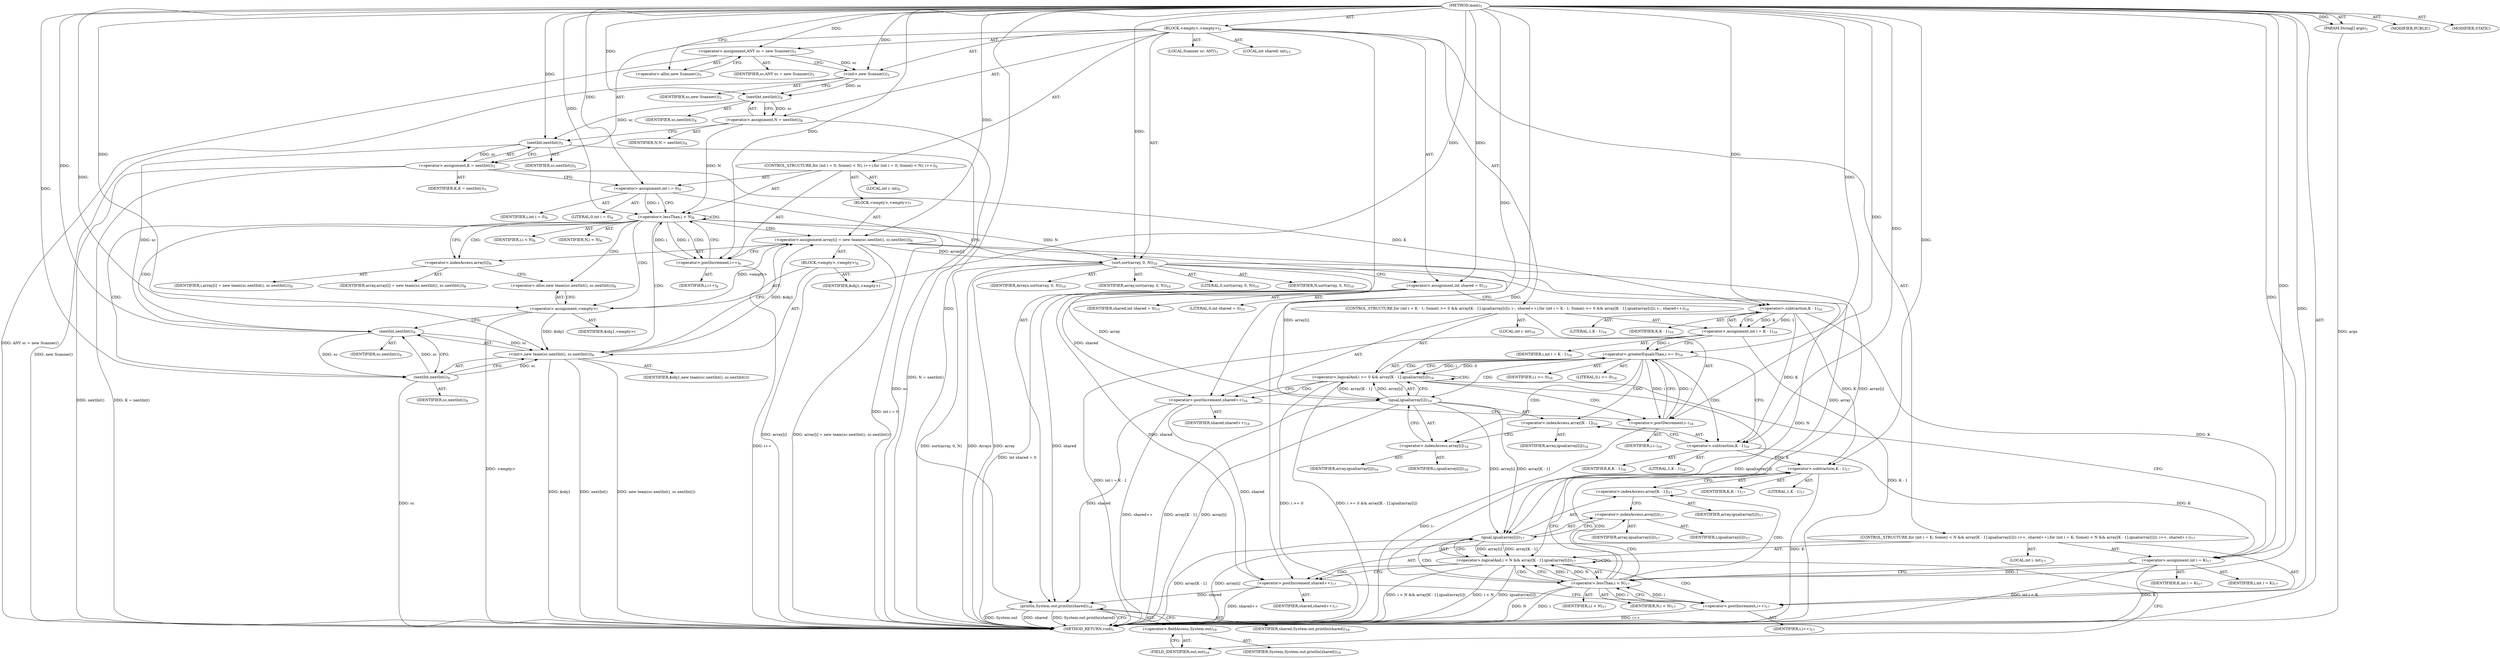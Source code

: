 digraph "main" {  
"19" [label = <(METHOD,main)<SUB>1</SUB>> ]
"20" [label = <(PARAM,String[] args)<SUB>1</SUB>> ]
"21" [label = <(BLOCK,&lt;empty&gt;,&lt;empty&gt;)<SUB>2</SUB>> ]
"4" [label = <(LOCAL,Scanner sc: ANY)<SUB>3</SUB>> ]
"22" [label = <(&lt;operator&gt;.assignment,ANY sc = new Scanner())<SUB>3</SUB>> ]
"23" [label = <(IDENTIFIER,sc,ANY sc = new Scanner())<SUB>3</SUB>> ]
"24" [label = <(&lt;operator&gt;.alloc,new Scanner())<SUB>3</SUB>> ]
"25" [label = <(&lt;init&gt;,new Scanner())<SUB>3</SUB>> ]
"3" [label = <(IDENTIFIER,sc,new Scanner())<SUB>3</SUB>> ]
"26" [label = <(&lt;operator&gt;.assignment,N = nextInt())<SUB>4</SUB>> ]
"27" [label = <(IDENTIFIER,N,N = nextInt())<SUB>4</SUB>> ]
"28" [label = <(nextInt,nextInt())<SUB>4</SUB>> ]
"29" [label = <(IDENTIFIER,sc,nextInt())<SUB>4</SUB>> ]
"30" [label = <(&lt;operator&gt;.assignment,K = nextInt())<SUB>5</SUB>> ]
"31" [label = <(IDENTIFIER,K,K = nextInt())<SUB>5</SUB>> ]
"32" [label = <(nextInt,nextInt())<SUB>5</SUB>> ]
"33" [label = <(IDENTIFIER,sc,nextInt())<SUB>5</SUB>> ]
"34" [label = <(CONTROL_STRUCTURE,for (int i = 0; Some(i &lt; N); i++),for (int i = 0; Some(i &lt; N); i++))<SUB>6</SUB>> ]
"35" [label = <(LOCAL,int i: int)<SUB>6</SUB>> ]
"36" [label = <(&lt;operator&gt;.assignment,int i = 0)<SUB>6</SUB>> ]
"37" [label = <(IDENTIFIER,i,int i = 0)<SUB>6</SUB>> ]
"38" [label = <(LITERAL,0,int i = 0)<SUB>6</SUB>> ]
"39" [label = <(&lt;operator&gt;.lessThan,i &lt; N)<SUB>6</SUB>> ]
"40" [label = <(IDENTIFIER,i,i &lt; N)<SUB>6</SUB>> ]
"41" [label = <(IDENTIFIER,N,i &lt; N)<SUB>6</SUB>> ]
"42" [label = <(&lt;operator&gt;.postIncrement,i++)<SUB>6</SUB>> ]
"43" [label = <(IDENTIFIER,i,i++)<SUB>6</SUB>> ]
"44" [label = <(BLOCK,&lt;empty&gt;,&lt;empty&gt;)<SUB>7</SUB>> ]
"45" [label = <(&lt;operator&gt;.assignment,array[i] = new team(sc.nextInt(), sc.nextInt()))<SUB>8</SUB>> ]
"46" [label = <(&lt;operator&gt;.indexAccess,array[i])<SUB>8</SUB>> ]
"47" [label = <(IDENTIFIER,array,array[i] = new team(sc.nextInt(), sc.nextInt()))<SUB>8</SUB>> ]
"48" [label = <(IDENTIFIER,i,array[i] = new team(sc.nextInt(), sc.nextInt()))<SUB>8</SUB>> ]
"49" [label = <(BLOCK,&lt;empty&gt;,&lt;empty&gt;)<SUB>8</SUB>> ]
"50" [label = <(&lt;operator&gt;.assignment,&lt;empty&gt;)> ]
"51" [label = <(IDENTIFIER,$obj1,&lt;empty&gt;)> ]
"52" [label = <(&lt;operator&gt;.alloc,new team(sc.nextInt(), sc.nextInt()))<SUB>8</SUB>> ]
"53" [label = <(&lt;init&gt;,new team(sc.nextInt(), sc.nextInt()))<SUB>8</SUB>> ]
"54" [label = <(IDENTIFIER,$obj1,new team(sc.nextInt(), sc.nextInt()))> ]
"55" [label = <(nextInt,nextInt())<SUB>8</SUB>> ]
"56" [label = <(IDENTIFIER,sc,nextInt())<SUB>8</SUB>> ]
"57" [label = <(nextInt,nextInt())<SUB>8</SUB>> ]
"58" [label = <(IDENTIFIER,sc,nextInt())<SUB>8</SUB>> ]
"59" [label = <(IDENTIFIER,$obj1,&lt;empty&gt;)> ]
"60" [label = <(sort,sort(array, 0, N))<SUB>10</SUB>> ]
"61" [label = <(IDENTIFIER,Arrays,sort(array, 0, N))<SUB>10</SUB>> ]
"62" [label = <(IDENTIFIER,array,sort(array, 0, N))<SUB>10</SUB>> ]
"63" [label = <(LITERAL,0,sort(array, 0, N))<SUB>10</SUB>> ]
"64" [label = <(IDENTIFIER,N,sort(array, 0, N))<SUB>10</SUB>> ]
"65" [label = <(LOCAL,int shared: int)<SUB>15</SUB>> ]
"66" [label = <(&lt;operator&gt;.assignment,int shared = 0)<SUB>15</SUB>> ]
"67" [label = <(IDENTIFIER,shared,int shared = 0)<SUB>15</SUB>> ]
"68" [label = <(LITERAL,0,int shared = 0)<SUB>15</SUB>> ]
"69" [label = <(CONTROL_STRUCTURE,for (int i = K - 1; Some(i &gt;= 0 &amp;&amp; array[K - 1].igual(array[i])); i--, shared++),for (int i = K - 1; Some(i &gt;= 0 &amp;&amp; array[K - 1].igual(array[i])); i--, shared++))<SUB>16</SUB>> ]
"70" [label = <(LOCAL,int i: int)<SUB>16</SUB>> ]
"71" [label = <(&lt;operator&gt;.assignment,int i = K - 1)<SUB>16</SUB>> ]
"72" [label = <(IDENTIFIER,i,int i = K - 1)<SUB>16</SUB>> ]
"73" [label = <(&lt;operator&gt;.subtraction,K - 1)<SUB>16</SUB>> ]
"74" [label = <(IDENTIFIER,K,K - 1)<SUB>16</SUB>> ]
"75" [label = <(LITERAL,1,K - 1)<SUB>16</SUB>> ]
"76" [label = <(&lt;operator&gt;.logicalAnd,i &gt;= 0 &amp;&amp; array[K - 1].igual(array[i]))<SUB>16</SUB>> ]
"77" [label = <(&lt;operator&gt;.greaterEqualsThan,i &gt;= 0)<SUB>16</SUB>> ]
"78" [label = <(IDENTIFIER,i,i &gt;= 0)<SUB>16</SUB>> ]
"79" [label = <(LITERAL,0,i &gt;= 0)<SUB>16</SUB>> ]
"80" [label = <(igual,igual(array[i]))<SUB>16</SUB>> ]
"81" [label = <(&lt;operator&gt;.indexAccess,array[K - 1])<SUB>16</SUB>> ]
"82" [label = <(IDENTIFIER,array,igual(array[i]))<SUB>16</SUB>> ]
"83" [label = <(&lt;operator&gt;.subtraction,K - 1)<SUB>16</SUB>> ]
"84" [label = <(IDENTIFIER,K,K - 1)<SUB>16</SUB>> ]
"85" [label = <(LITERAL,1,K - 1)<SUB>16</SUB>> ]
"86" [label = <(&lt;operator&gt;.indexAccess,array[i])<SUB>16</SUB>> ]
"87" [label = <(IDENTIFIER,array,igual(array[i]))<SUB>16</SUB>> ]
"88" [label = <(IDENTIFIER,i,igual(array[i]))<SUB>16</SUB>> ]
"89" [label = <(&lt;operator&gt;.postDecrement,i--)<SUB>16</SUB>> ]
"90" [label = <(IDENTIFIER,i,i--)<SUB>16</SUB>> ]
"91" [label = <(&lt;operator&gt;.postIncrement,shared++)<SUB>16</SUB>> ]
"92" [label = <(IDENTIFIER,shared,shared++)<SUB>16</SUB>> ]
"93" [label = <(CONTROL_STRUCTURE,for (int i = K; Some(i &lt; N &amp;&amp; array[K - 1].igual(array[i])); i++, shared++),for (int i = K; Some(i &lt; N &amp;&amp; array[K - 1].igual(array[i])); i++, shared++))<SUB>17</SUB>> ]
"94" [label = <(LOCAL,int i: int)<SUB>17</SUB>> ]
"95" [label = <(&lt;operator&gt;.assignment,int i = K)<SUB>17</SUB>> ]
"96" [label = <(IDENTIFIER,i,int i = K)<SUB>17</SUB>> ]
"97" [label = <(IDENTIFIER,K,int i = K)<SUB>17</SUB>> ]
"98" [label = <(&lt;operator&gt;.logicalAnd,i &lt; N &amp;&amp; array[K - 1].igual(array[i]))<SUB>17</SUB>> ]
"99" [label = <(&lt;operator&gt;.lessThan,i &lt; N)<SUB>17</SUB>> ]
"100" [label = <(IDENTIFIER,i,i &lt; N)<SUB>17</SUB>> ]
"101" [label = <(IDENTIFIER,N,i &lt; N)<SUB>17</SUB>> ]
"102" [label = <(igual,igual(array[i]))<SUB>17</SUB>> ]
"103" [label = <(&lt;operator&gt;.indexAccess,array[K - 1])<SUB>17</SUB>> ]
"104" [label = <(IDENTIFIER,array,igual(array[i]))<SUB>17</SUB>> ]
"105" [label = <(&lt;operator&gt;.subtraction,K - 1)<SUB>17</SUB>> ]
"106" [label = <(IDENTIFIER,K,K - 1)<SUB>17</SUB>> ]
"107" [label = <(LITERAL,1,K - 1)<SUB>17</SUB>> ]
"108" [label = <(&lt;operator&gt;.indexAccess,array[i])<SUB>17</SUB>> ]
"109" [label = <(IDENTIFIER,array,igual(array[i]))<SUB>17</SUB>> ]
"110" [label = <(IDENTIFIER,i,igual(array[i]))<SUB>17</SUB>> ]
"111" [label = <(&lt;operator&gt;.postIncrement,i++)<SUB>17</SUB>> ]
"112" [label = <(IDENTIFIER,i,i++)<SUB>17</SUB>> ]
"113" [label = <(&lt;operator&gt;.postIncrement,shared++)<SUB>17</SUB>> ]
"114" [label = <(IDENTIFIER,shared,shared++)<SUB>17</SUB>> ]
"115" [label = <(println,System.out.println(shared))<SUB>18</SUB>> ]
"116" [label = <(&lt;operator&gt;.fieldAccess,System.out)<SUB>18</SUB>> ]
"117" [label = <(IDENTIFIER,System,System.out.println(shared))<SUB>18</SUB>> ]
"118" [label = <(FIELD_IDENTIFIER,out,out)<SUB>18</SUB>> ]
"119" [label = <(IDENTIFIER,shared,System.out.println(shared))<SUB>18</SUB>> ]
"120" [label = <(MODIFIER,PUBLIC)> ]
"121" [label = <(MODIFIER,STATIC)> ]
"122" [label = <(METHOD_RETURN,void)<SUB>1</SUB>> ]
  "19" -> "20"  [ label = "AST: "] 
  "19" -> "21"  [ label = "AST: "] 
  "19" -> "120"  [ label = "AST: "] 
  "19" -> "121"  [ label = "AST: "] 
  "19" -> "122"  [ label = "AST: "] 
  "21" -> "4"  [ label = "AST: "] 
  "21" -> "22"  [ label = "AST: "] 
  "21" -> "25"  [ label = "AST: "] 
  "21" -> "26"  [ label = "AST: "] 
  "21" -> "30"  [ label = "AST: "] 
  "21" -> "34"  [ label = "AST: "] 
  "21" -> "60"  [ label = "AST: "] 
  "21" -> "65"  [ label = "AST: "] 
  "21" -> "66"  [ label = "AST: "] 
  "21" -> "69"  [ label = "AST: "] 
  "21" -> "93"  [ label = "AST: "] 
  "21" -> "115"  [ label = "AST: "] 
  "22" -> "23"  [ label = "AST: "] 
  "22" -> "24"  [ label = "AST: "] 
  "25" -> "3"  [ label = "AST: "] 
  "26" -> "27"  [ label = "AST: "] 
  "26" -> "28"  [ label = "AST: "] 
  "28" -> "29"  [ label = "AST: "] 
  "30" -> "31"  [ label = "AST: "] 
  "30" -> "32"  [ label = "AST: "] 
  "32" -> "33"  [ label = "AST: "] 
  "34" -> "35"  [ label = "AST: "] 
  "34" -> "36"  [ label = "AST: "] 
  "34" -> "39"  [ label = "AST: "] 
  "34" -> "42"  [ label = "AST: "] 
  "34" -> "44"  [ label = "AST: "] 
  "36" -> "37"  [ label = "AST: "] 
  "36" -> "38"  [ label = "AST: "] 
  "39" -> "40"  [ label = "AST: "] 
  "39" -> "41"  [ label = "AST: "] 
  "42" -> "43"  [ label = "AST: "] 
  "44" -> "45"  [ label = "AST: "] 
  "45" -> "46"  [ label = "AST: "] 
  "45" -> "49"  [ label = "AST: "] 
  "46" -> "47"  [ label = "AST: "] 
  "46" -> "48"  [ label = "AST: "] 
  "49" -> "50"  [ label = "AST: "] 
  "49" -> "53"  [ label = "AST: "] 
  "49" -> "59"  [ label = "AST: "] 
  "50" -> "51"  [ label = "AST: "] 
  "50" -> "52"  [ label = "AST: "] 
  "53" -> "54"  [ label = "AST: "] 
  "53" -> "55"  [ label = "AST: "] 
  "53" -> "57"  [ label = "AST: "] 
  "55" -> "56"  [ label = "AST: "] 
  "57" -> "58"  [ label = "AST: "] 
  "60" -> "61"  [ label = "AST: "] 
  "60" -> "62"  [ label = "AST: "] 
  "60" -> "63"  [ label = "AST: "] 
  "60" -> "64"  [ label = "AST: "] 
  "66" -> "67"  [ label = "AST: "] 
  "66" -> "68"  [ label = "AST: "] 
  "69" -> "70"  [ label = "AST: "] 
  "69" -> "71"  [ label = "AST: "] 
  "69" -> "76"  [ label = "AST: "] 
  "69" -> "89"  [ label = "AST: "] 
  "69" -> "91"  [ label = "AST: "] 
  "71" -> "72"  [ label = "AST: "] 
  "71" -> "73"  [ label = "AST: "] 
  "73" -> "74"  [ label = "AST: "] 
  "73" -> "75"  [ label = "AST: "] 
  "76" -> "77"  [ label = "AST: "] 
  "76" -> "80"  [ label = "AST: "] 
  "77" -> "78"  [ label = "AST: "] 
  "77" -> "79"  [ label = "AST: "] 
  "80" -> "81"  [ label = "AST: "] 
  "80" -> "86"  [ label = "AST: "] 
  "81" -> "82"  [ label = "AST: "] 
  "81" -> "83"  [ label = "AST: "] 
  "83" -> "84"  [ label = "AST: "] 
  "83" -> "85"  [ label = "AST: "] 
  "86" -> "87"  [ label = "AST: "] 
  "86" -> "88"  [ label = "AST: "] 
  "89" -> "90"  [ label = "AST: "] 
  "91" -> "92"  [ label = "AST: "] 
  "93" -> "94"  [ label = "AST: "] 
  "93" -> "95"  [ label = "AST: "] 
  "93" -> "98"  [ label = "AST: "] 
  "93" -> "111"  [ label = "AST: "] 
  "93" -> "113"  [ label = "AST: "] 
  "95" -> "96"  [ label = "AST: "] 
  "95" -> "97"  [ label = "AST: "] 
  "98" -> "99"  [ label = "AST: "] 
  "98" -> "102"  [ label = "AST: "] 
  "99" -> "100"  [ label = "AST: "] 
  "99" -> "101"  [ label = "AST: "] 
  "102" -> "103"  [ label = "AST: "] 
  "102" -> "108"  [ label = "AST: "] 
  "103" -> "104"  [ label = "AST: "] 
  "103" -> "105"  [ label = "AST: "] 
  "105" -> "106"  [ label = "AST: "] 
  "105" -> "107"  [ label = "AST: "] 
  "108" -> "109"  [ label = "AST: "] 
  "108" -> "110"  [ label = "AST: "] 
  "111" -> "112"  [ label = "AST: "] 
  "113" -> "114"  [ label = "AST: "] 
  "115" -> "116"  [ label = "AST: "] 
  "115" -> "119"  [ label = "AST: "] 
  "116" -> "117"  [ label = "AST: "] 
  "116" -> "118"  [ label = "AST: "] 
  "22" -> "25"  [ label = "CFG: "] 
  "25" -> "28"  [ label = "CFG: "] 
  "26" -> "32"  [ label = "CFG: "] 
  "30" -> "36"  [ label = "CFG: "] 
  "60" -> "66"  [ label = "CFG: "] 
  "66" -> "73"  [ label = "CFG: "] 
  "115" -> "122"  [ label = "CFG: "] 
  "24" -> "22"  [ label = "CFG: "] 
  "28" -> "26"  [ label = "CFG: "] 
  "32" -> "30"  [ label = "CFG: "] 
  "36" -> "39"  [ label = "CFG: "] 
  "39" -> "46"  [ label = "CFG: "] 
  "39" -> "60"  [ label = "CFG: "] 
  "42" -> "39"  [ label = "CFG: "] 
  "71" -> "77"  [ label = "CFG: "] 
  "76" -> "91"  [ label = "CFG: "] 
  "76" -> "95"  [ label = "CFG: "] 
  "89" -> "77"  [ label = "CFG: "] 
  "91" -> "89"  [ label = "CFG: "] 
  "95" -> "99"  [ label = "CFG: "] 
  "98" -> "113"  [ label = "CFG: "] 
  "98" -> "118"  [ label = "CFG: "] 
  "111" -> "99"  [ label = "CFG: "] 
  "113" -> "111"  [ label = "CFG: "] 
  "116" -> "115"  [ label = "CFG: "] 
  "45" -> "42"  [ label = "CFG: "] 
  "73" -> "71"  [ label = "CFG: "] 
  "77" -> "76"  [ label = "CFG: "] 
  "77" -> "83"  [ label = "CFG: "] 
  "80" -> "76"  [ label = "CFG: "] 
  "99" -> "98"  [ label = "CFG: "] 
  "99" -> "105"  [ label = "CFG: "] 
  "102" -> "98"  [ label = "CFG: "] 
  "118" -> "116"  [ label = "CFG: "] 
  "46" -> "52"  [ label = "CFG: "] 
  "81" -> "86"  [ label = "CFG: "] 
  "86" -> "80"  [ label = "CFG: "] 
  "103" -> "108"  [ label = "CFG: "] 
  "108" -> "102"  [ label = "CFG: "] 
  "50" -> "55"  [ label = "CFG: "] 
  "53" -> "45"  [ label = "CFG: "] 
  "83" -> "81"  [ label = "CFG: "] 
  "105" -> "103"  [ label = "CFG: "] 
  "52" -> "50"  [ label = "CFG: "] 
  "55" -> "57"  [ label = "CFG: "] 
  "57" -> "53"  [ label = "CFG: "] 
  "19" -> "24"  [ label = "CFG: "] 
  "20" -> "122"  [ label = "DDG: args"] 
  "22" -> "122"  [ label = "DDG: ANY sc = new Scanner()"] 
  "25" -> "122"  [ label = "DDG: new Scanner()"] 
  "26" -> "122"  [ label = "DDG: N = nextInt()"] 
  "32" -> "122"  [ label = "DDG: sc"] 
  "30" -> "122"  [ label = "DDG: nextInt()"] 
  "30" -> "122"  [ label = "DDG: K = nextInt()"] 
  "36" -> "122"  [ label = "DDG: int i = 0"] 
  "60" -> "122"  [ label = "DDG: array"] 
  "60" -> "122"  [ label = "DDG: sort(array, 0, N)"] 
  "66" -> "122"  [ label = "DDG: int shared = 0"] 
  "71" -> "122"  [ label = "DDG: K - 1"] 
  "71" -> "122"  [ label = "DDG: int i = K - 1"] 
  "76" -> "122"  [ label = "DDG: i &gt;= 0"] 
  "80" -> "122"  [ label = "DDG: array[K - 1]"] 
  "80" -> "122"  [ label = "DDG: array[i]"] 
  "76" -> "122"  [ label = "DDG: i &gt;= 0 &amp;&amp; array[K - 1].igual(array[i])"] 
  "95" -> "122"  [ label = "DDG: K"] 
  "95" -> "122"  [ label = "DDG: int i = K"] 
  "99" -> "122"  [ label = "DDG: i"] 
  "99" -> "122"  [ label = "DDG: N"] 
  "98" -> "122"  [ label = "DDG: i &lt; N"] 
  "105" -> "122"  [ label = "DDG: K"] 
  "102" -> "122"  [ label = "DDG: array[K - 1]"] 
  "102" -> "122"  [ label = "DDG: array[i]"] 
  "98" -> "122"  [ label = "DDG: igual(array[i])"] 
  "98" -> "122"  [ label = "DDG: i &lt; N &amp;&amp; array[K - 1].igual(array[i])"] 
  "115" -> "122"  [ label = "DDG: System.out"] 
  "115" -> "122"  [ label = "DDG: shared"] 
  "115" -> "122"  [ label = "DDG: System.out.println(shared)"] 
  "113" -> "122"  [ label = "DDG: shared++"] 
  "111" -> "122"  [ label = "DDG: i++"] 
  "91" -> "122"  [ label = "DDG: shared++"] 
  "89" -> "122"  [ label = "DDG: i--"] 
  "45" -> "122"  [ label = "DDG: array[i]"] 
  "50" -> "122"  [ label = "DDG: &lt;empty&gt;"] 
  "53" -> "122"  [ label = "DDG: $obj1"] 
  "53" -> "122"  [ label = "DDG: nextInt()"] 
  "57" -> "122"  [ label = "DDG: sc"] 
  "53" -> "122"  [ label = "DDG: new team(sc.nextInt(), sc.nextInt())"] 
  "45" -> "122"  [ label = "DDG: array[i] = new team(sc.nextInt(), sc.nextInt())"] 
  "42" -> "122"  [ label = "DDG: i++"] 
  "60" -> "122"  [ label = "DDG: Arrays"] 
  "19" -> "20"  [ label = "DDG: "] 
  "19" -> "22"  [ label = "DDG: "] 
  "28" -> "26"  [ label = "DDG: sc"] 
  "32" -> "30"  [ label = "DDG: sc"] 
  "19" -> "66"  [ label = "DDG: "] 
  "22" -> "25"  [ label = "DDG: sc"] 
  "19" -> "25"  [ label = "DDG: "] 
  "19" -> "36"  [ label = "DDG: "] 
  "19" -> "60"  [ label = "DDG: "] 
  "45" -> "60"  [ label = "DDG: array[i]"] 
  "39" -> "60"  [ label = "DDG: N"] 
  "73" -> "71"  [ label = "DDG: K"] 
  "73" -> "71"  [ label = "DDG: 1"] 
  "73" -> "95"  [ label = "DDG: K"] 
  "83" -> "95"  [ label = "DDG: K"] 
  "19" -> "95"  [ label = "DDG: "] 
  "66" -> "115"  [ label = "DDG: shared"] 
  "113" -> "115"  [ label = "DDG: shared"] 
  "91" -> "115"  [ label = "DDG: shared"] 
  "19" -> "115"  [ label = "DDG: "] 
  "25" -> "28"  [ label = "DDG: sc"] 
  "19" -> "28"  [ label = "DDG: "] 
  "28" -> "32"  [ label = "DDG: sc"] 
  "19" -> "32"  [ label = "DDG: "] 
  "36" -> "39"  [ label = "DDG: i"] 
  "42" -> "39"  [ label = "DDG: i"] 
  "19" -> "39"  [ label = "DDG: "] 
  "26" -> "39"  [ label = "DDG: N"] 
  "39" -> "42"  [ label = "DDG: i"] 
  "19" -> "42"  [ label = "DDG: "] 
  "50" -> "45"  [ label = "DDG: &lt;empty&gt;"] 
  "53" -> "45"  [ label = "DDG: $obj1"] 
  "19" -> "45"  [ label = "DDG: "] 
  "77" -> "76"  [ label = "DDG: i"] 
  "77" -> "76"  [ label = "DDG: 0"] 
  "80" -> "76"  [ label = "DDG: array[K - 1]"] 
  "80" -> "76"  [ label = "DDG: array[i]"] 
  "77" -> "89"  [ label = "DDG: i"] 
  "19" -> "89"  [ label = "DDG: "] 
  "66" -> "91"  [ label = "DDG: shared"] 
  "19" -> "91"  [ label = "DDG: "] 
  "99" -> "98"  [ label = "DDG: i"] 
  "99" -> "98"  [ label = "DDG: N"] 
  "102" -> "98"  [ label = "DDG: array[K - 1]"] 
  "102" -> "98"  [ label = "DDG: array[i]"] 
  "76" -> "98"  [ label = "DDG: igual(array[i])"] 
  "99" -> "111"  [ label = "DDG: i"] 
  "19" -> "111"  [ label = "DDG: "] 
  "66" -> "113"  [ label = "DDG: shared"] 
  "91" -> "113"  [ label = "DDG: shared"] 
  "19" -> "113"  [ label = "DDG: "] 
  "30" -> "73"  [ label = "DDG: K"] 
  "19" -> "73"  [ label = "DDG: "] 
  "71" -> "77"  [ label = "DDG: i"] 
  "89" -> "77"  [ label = "DDG: i"] 
  "19" -> "77"  [ label = "DDG: "] 
  "60" -> "80"  [ label = "DDG: array"] 
  "45" -> "80"  [ label = "DDG: array[i]"] 
  "95" -> "99"  [ label = "DDG: i"] 
  "111" -> "99"  [ label = "DDG: i"] 
  "19" -> "99"  [ label = "DDG: "] 
  "60" -> "99"  [ label = "DDG: N"] 
  "60" -> "102"  [ label = "DDG: array"] 
  "80" -> "102"  [ label = "DDG: array[K - 1]"] 
  "80" -> "102"  [ label = "DDG: array[i]"] 
  "45" -> "102"  [ label = "DDG: array[i]"] 
  "19" -> "50"  [ label = "DDG: "] 
  "19" -> "59"  [ label = "DDG: "] 
  "50" -> "53"  [ label = "DDG: $obj1"] 
  "19" -> "53"  [ label = "DDG: "] 
  "55" -> "53"  [ label = "DDG: sc"] 
  "57" -> "53"  [ label = "DDG: sc"] 
  "73" -> "83"  [ label = "DDG: K"] 
  "19" -> "83"  [ label = "DDG: "] 
  "19" -> "105"  [ label = "DDG: "] 
  "73" -> "105"  [ label = "DDG: K"] 
  "83" -> "105"  [ label = "DDG: K"] 
  "32" -> "55"  [ label = "DDG: sc"] 
  "57" -> "55"  [ label = "DDG: sc"] 
  "19" -> "55"  [ label = "DDG: "] 
  "55" -> "57"  [ label = "DDG: sc"] 
  "19" -> "57"  [ label = "DDG: "] 
  "39" -> "42"  [ label = "CDG: "] 
  "39" -> "57"  [ label = "CDG: "] 
  "39" -> "52"  [ label = "CDG: "] 
  "39" -> "46"  [ label = "CDG: "] 
  "39" -> "45"  [ label = "CDG: "] 
  "39" -> "50"  [ label = "CDG: "] 
  "39" -> "53"  [ label = "CDG: "] 
  "39" -> "55"  [ label = "CDG: "] 
  "39" -> "39"  [ label = "CDG: "] 
  "76" -> "77"  [ label = "CDG: "] 
  "76" -> "89"  [ label = "CDG: "] 
  "76" -> "76"  [ label = "CDG: "] 
  "76" -> "91"  [ label = "CDG: "] 
  "98" -> "98"  [ label = "CDG: "] 
  "98" -> "113"  [ label = "CDG: "] 
  "98" -> "99"  [ label = "CDG: "] 
  "98" -> "111"  [ label = "CDG: "] 
  "77" -> "81"  [ label = "CDG: "] 
  "77" -> "80"  [ label = "CDG: "] 
  "77" -> "83"  [ label = "CDG: "] 
  "77" -> "86"  [ label = "CDG: "] 
  "99" -> "102"  [ label = "CDG: "] 
  "99" -> "103"  [ label = "CDG: "] 
  "99" -> "105"  [ label = "CDG: "] 
  "99" -> "108"  [ label = "CDG: "] 
}
